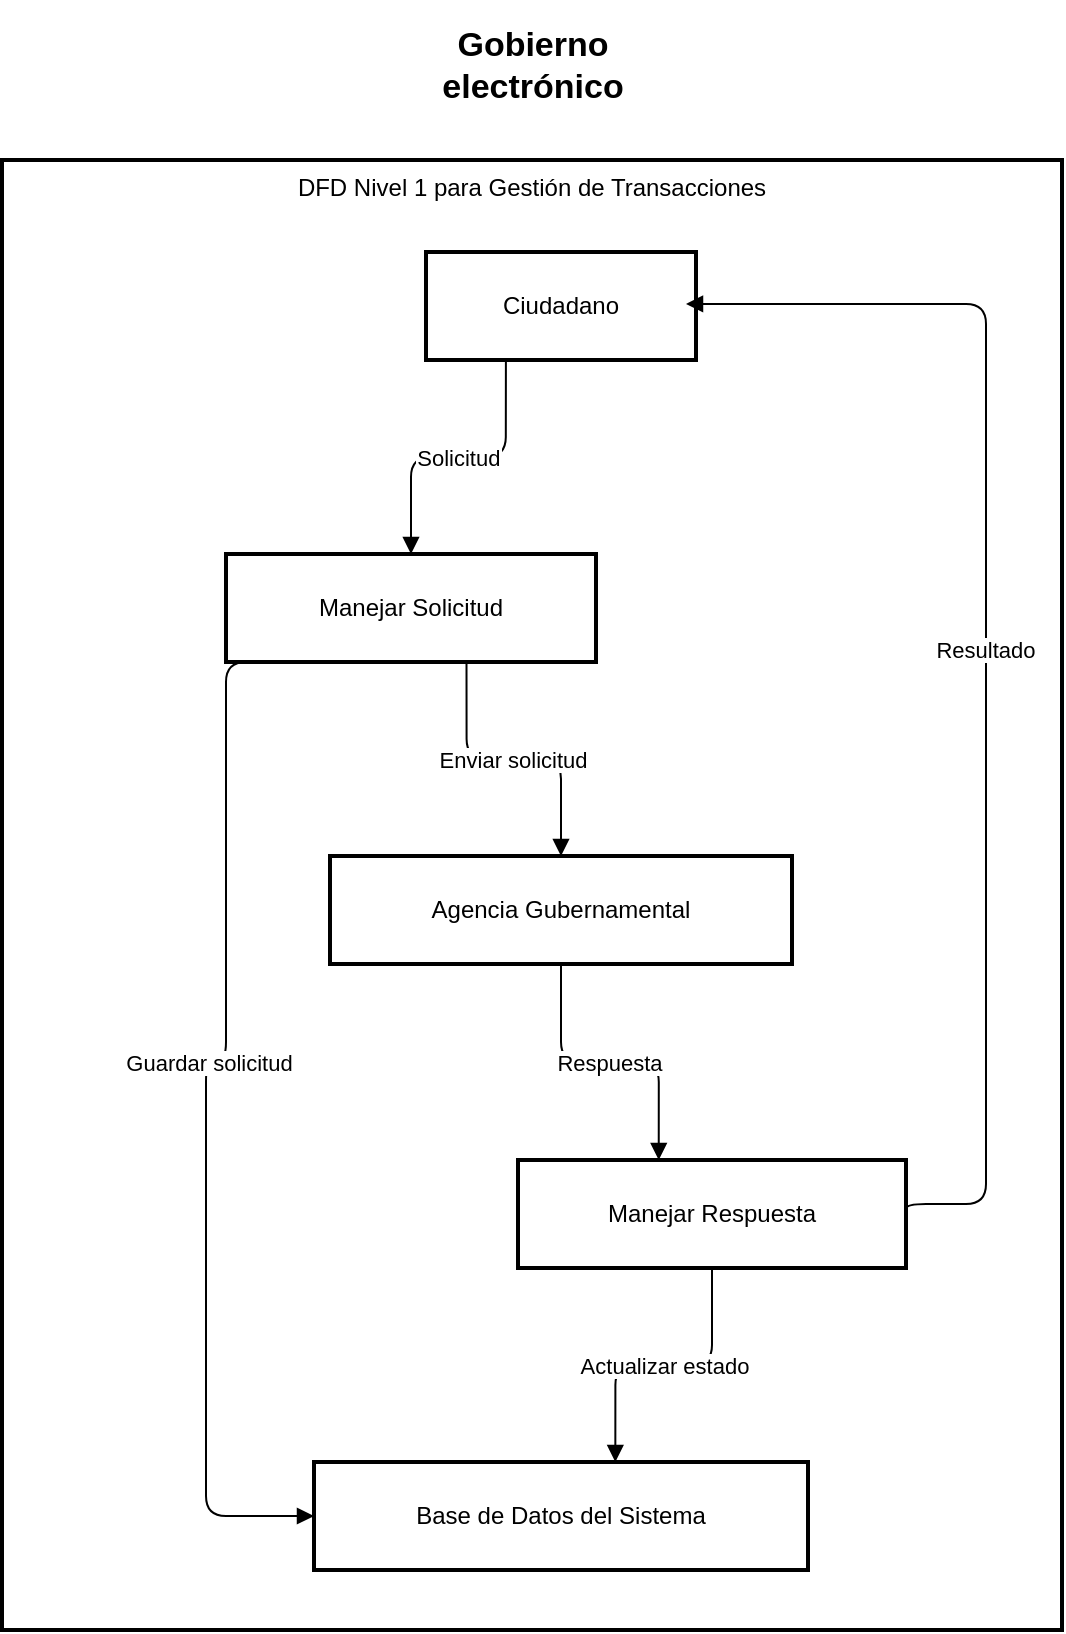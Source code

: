 <mxfile version="27.1.1">
  <diagram name="Page-1" id="HK8NlMt7FZSg5dhkWdCt">
    <mxGraphModel dx="1144" dy="660" grid="1" gridSize="10" guides="1" tooltips="1" connect="1" arrows="1" fold="1" page="1" pageScale="1" pageWidth="850" pageHeight="1100" math="0" shadow="0">
      <root>
        <mxCell id="0" />
        <mxCell id="1" parent="0" />
        <mxCell id="2" value="DFD Nivel 1 para Gestión de Transacciones" style="whiteSpace=wrap;strokeWidth=2;verticalAlign=top;" parent="1" vertex="1">
          <mxGeometry x="160" y="100" width="530" height="735" as="geometry" />
        </mxCell>
        <mxCell id="3" value="Ciudadano" style="whiteSpace=wrap;strokeWidth=2;" parent="2" vertex="1">
          <mxGeometry x="212" y="46" width="135" height="54" as="geometry" />
        </mxCell>
        <mxCell id="4" value="Manejar Solicitud" style="whiteSpace=wrap;strokeWidth=2;" parent="2" vertex="1">
          <mxGeometry x="112" y="197" width="185" height="54" as="geometry" />
        </mxCell>
        <mxCell id="5" value="Base de Datos del Sistema" style="whiteSpace=wrap;strokeWidth=2;" parent="2" vertex="1">
          <mxGeometry x="156" y="651" width="247" height="54" as="geometry" />
        </mxCell>
        <mxCell id="6" value="Agencia Gubernamental" style="whiteSpace=wrap;strokeWidth=2;" parent="2" vertex="1">
          <mxGeometry x="164" y="348" width="231" height="54" as="geometry" />
        </mxCell>
        <mxCell id="7" value="Manejar Respuesta" style="whiteSpace=wrap;strokeWidth=2;" parent="2" vertex="1">
          <mxGeometry x="258" y="500" width="194" height="54" as="geometry" />
        </mxCell>
        <mxCell id="8" value="Solicitud" style="startArrow=none;endArrow=block;exitX=0.3;exitY=0.99;entryX=0.5;entryY=0;edgeStyle=orthogonalEdgeStyle;" parent="2" source="3" target="4" edge="1">
          <mxGeometry relative="1" as="geometry" />
        </mxCell>
        <mxCell id="9" value="Guardar solicitud" style="startArrow=none;endArrow=block;exitX=0.35;exitY=1;entryX=0;entryY=0.5;edgeStyle=orthogonalEdgeStyle;entryDx=0;entryDy=0;" parent="2" target="5" edge="1">
          <mxGeometry relative="1" as="geometry">
            <Array as="points">
              <mxPoint x="112" y="251" />
              <mxPoint x="112" y="451" />
              <mxPoint x="102" y="451" />
              <mxPoint x="102" y="678" />
            </Array>
            <mxPoint x="186.75" y="251" as="sourcePoint" />
            <mxPoint x="235.16" y="651" as="targetPoint" />
          </mxGeometry>
        </mxCell>
        <mxCell id="10" value="Enviar solicitud" style="startArrow=none;endArrow=block;exitX=0.65;exitY=1;entryX=0.5;entryY=0.01;edgeStyle=orthogonalEdgeStyle;" parent="2" source="4" target="6" edge="1">
          <mxGeometry relative="1" as="geometry" />
        </mxCell>
        <mxCell id="11" value="Respuesta" style="startArrow=none;endArrow=block;exitX=0.5;exitY=1.01;entryX=0.36;entryY=-0.01;edgeStyle=orthogonalEdgeStyle;" parent="2" source="6" target="7" edge="1">
          <mxGeometry relative="1" as="geometry" />
        </mxCell>
        <mxCell id="12" value="Actualizar estado" style="startArrow=none;endArrow=block;exitX=0.5;exitY=0.99;entryX=0.61;entryY=0;edgeStyle=orthogonalEdgeStyle;" parent="2" source="7" target="5" edge="1">
          <mxGeometry x="-0.007" relative="1" as="geometry">
            <mxPoint as="offset" />
          </mxGeometry>
        </mxCell>
        <mxCell id="13" value="Resultado" style="startArrow=none;endArrow=block;exitX=1;exitY=0.5;entryX=0.963;entryY=0.481;edgeStyle=orthogonalEdgeStyle;exitDx=0;exitDy=0;entryDx=0;entryDy=0;entryPerimeter=0;" parent="2" source="7" target="3" edge="1">
          <mxGeometry relative="1" as="geometry">
            <Array as="points">
              <mxPoint x="452" y="522" />
              <mxPoint x="492" y="522" />
              <mxPoint x="492" y="72" />
            </Array>
          </mxGeometry>
        </mxCell>
        <mxCell id="Oi8f1Yyv4w4OvzLjnLaV-13" value="&lt;p style=&quot;white-space: pre-wrap;&quot; dir=&quot;auto&quot;&gt;&lt;font style=&quot;font-size: 17px;&quot;&gt;&lt;b style=&quot;&quot;&gt;Gobierno electrónico&lt;/b&gt;&lt;/font&gt;&lt;/p&gt;" style="text;html=1;align=center;verticalAlign=middle;resizable=0;points=[];autosize=1;strokeColor=none;fillColor=none;" vertex="1" parent="1">
          <mxGeometry x="330" y="23" width="190" height="60" as="geometry" />
        </mxCell>
      </root>
    </mxGraphModel>
  </diagram>
</mxfile>
